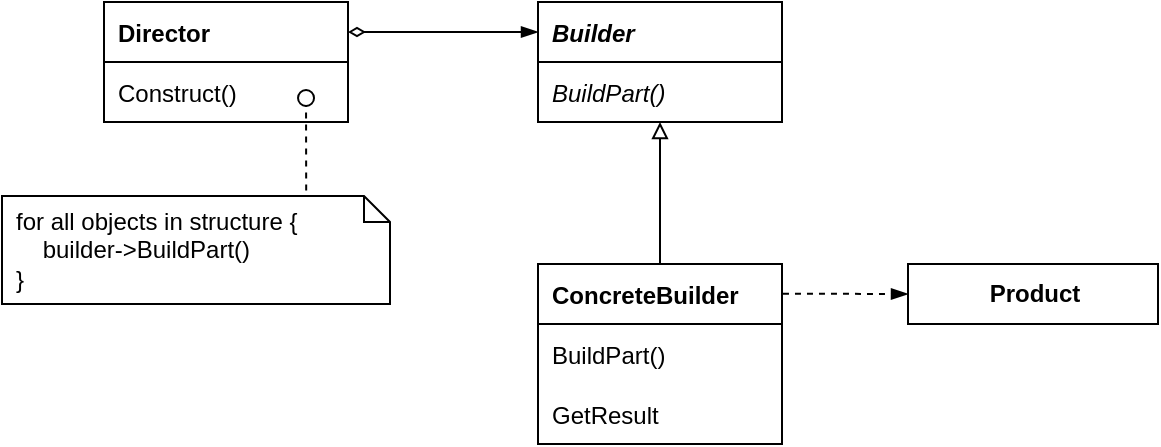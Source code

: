 <mxfile version="20.3.0" type="device"><diagram id="Go7ODr88gcL93da7TFws" name="Page-1"><mxGraphModel dx="814" dy="537" grid="0" gridSize="10" guides="1" tooltips="1" connect="1" arrows="1" fold="1" page="1" pageScale="1" pageWidth="827" pageHeight="1169" background="none" math="0" shadow="0"><root><mxCell id="0"/><mxCell id="1" parent="0"/><mxCell id="vk3lXEbNSYJ03y51nUR9-1" value="Director" style="swimlane;fontStyle=1;childLayout=stackLayout;horizontal=1;startSize=30;fillColor=none;horizontalStack=0;resizeParent=1;resizeParentMax=0;resizeLast=0;collapsible=0;marginBottom=0;fontSize=12;swimlaneHead=1;swimlaneBody=1;connectable=1;allowArrows=1;dropTarget=1;align=left;spacingLeft=5;" parent="1" vertex="1"><mxGeometry x="144" y="60" width="122" height="60" as="geometry"><mxRectangle x="245" y="370" width="90" height="26" as="alternateBounds"/></mxGeometry></mxCell><mxCell id="vk3lXEbNSYJ03y51nUR9-2" value="Construct()" style="text;strokeColor=none;fillColor=none;align=left;verticalAlign=middle;spacingLeft=5;spacingRight=4;overflow=hidden;rotatable=0;points=[[0,0.5],[1,0.5]];portConstraint=eastwest;fontSize=12;fontStyle=0" parent="vk3lXEbNSYJ03y51nUR9-1" vertex="1"><mxGeometry y="30" width="122" height="30" as="geometry"/></mxCell><mxCell id="vk3lXEbNSYJ03y51nUR9-4" value="Builder" style="swimlane;fontStyle=3;childLayout=stackLayout;horizontal=1;startSize=30;fillColor=none;horizontalStack=0;resizeParent=1;resizeParentMax=0;resizeLast=0;collapsible=0;marginBottom=0;fontSize=12;swimlaneHead=1;swimlaneBody=1;connectable=1;allowArrows=1;dropTarget=1;align=left;spacingLeft=5;" parent="1" vertex="1"><mxGeometry x="361" y="60" width="122" height="60" as="geometry"><mxRectangle x="245" y="370" width="90" height="26" as="alternateBounds"/></mxGeometry></mxCell><mxCell id="vk3lXEbNSYJ03y51nUR9-5" value="BuildPart()" style="text;strokeColor=none;fillColor=none;align=left;verticalAlign=middle;spacingLeft=5;spacingRight=4;overflow=hidden;rotatable=0;points=[[0,0.5],[1,0.5]];portConstraint=eastwest;fontSize=12;fontStyle=2;connectable=0;" parent="vk3lXEbNSYJ03y51nUR9-4" vertex="1"><mxGeometry y="30" width="122" height="30" as="geometry"/></mxCell><mxCell id="gD9x5CeY8IyswS_UqexL-1" value="" style="html=1;verticalAlign=bottom;labelBackgroundColor=none;endArrow=oval;endFill=0;endSize=8;rounded=0;fontSize=12;exitX=0.784;exitY=-0.051;exitDx=0;exitDy=0;exitPerimeter=0;anchorPointDirection=0;dashed=1;entryX=0.828;entryY=0.6;entryDx=0;entryDy=0;entryPerimeter=0;" edge="1" parent="1" source="gD9x5CeY8IyswS_UqexL-2" target="vk3lXEbNSYJ03y51nUR9-2"><mxGeometry width="160" relative="1" as="geometry"><mxPoint x="205" y="162" as="sourcePoint"/><mxPoint x="81" y="162" as="targetPoint"/></mxGeometry></mxCell><mxCell id="gD9x5CeY8IyswS_UqexL-2" value="for all objects in structure {&lt;br&gt;&amp;nbsp; &amp;nbsp; builder-&amp;gt;BuildPart()&lt;br&gt;}" style="shape=note2;boundedLbl=1;whiteSpace=wrap;html=1;size=13;verticalAlign=middle;align=left;spacingLeft=5;fontSize=12;startSize=30;fillColor=none;" vertex="1" parent="1"><mxGeometry x="93" y="157" width="194" height="54" as="geometry"/></mxCell><mxCell id="gD9x5CeY8IyswS_UqexL-4" value="ConcreteBuilder" style="swimlane;fontStyle=1;childLayout=stackLayout;horizontal=1;startSize=30;fillColor=none;horizontalStack=0;resizeParent=1;resizeParentMax=0;resizeLast=0;collapsible=0;marginBottom=0;fontSize=12;swimlaneHead=1;swimlaneBody=1;connectable=1;allowArrows=1;dropTarget=1;align=left;spacingLeft=5;" vertex="1" parent="1"><mxGeometry x="361" y="191" width="122" height="90" as="geometry"><mxRectangle x="245" y="370" width="90" height="26" as="alternateBounds"/></mxGeometry></mxCell><mxCell id="gD9x5CeY8IyswS_UqexL-5" value="BuildPart()" style="text;strokeColor=none;fillColor=none;align=left;verticalAlign=middle;spacingLeft=5;spacingRight=4;overflow=hidden;rotatable=0;points=[[0,0.5],[1,0.5]];portConstraint=eastwest;fontSize=12;fontStyle=0" vertex="1" parent="gD9x5CeY8IyswS_UqexL-4"><mxGeometry y="30" width="122" height="30" as="geometry"/></mxCell><mxCell id="gD9x5CeY8IyswS_UqexL-6" value="GetResult" style="text;strokeColor=none;fillColor=none;align=left;verticalAlign=middle;spacingLeft=5;spacingRight=4;overflow=hidden;rotatable=0;points=[[0,0.5],[1,0.5]];portConstraint=eastwest;fontSize=12;fontStyle=0" vertex="1" parent="gD9x5CeY8IyswS_UqexL-4"><mxGeometry y="60" width="122" height="30" as="geometry"/></mxCell><mxCell id="gD9x5CeY8IyswS_UqexL-7" value="" style="edgeStyle=orthogonalEdgeStyle;rounded=0;orthogonalLoop=1;jettySize=auto;html=1;fontSize=12;startSize=30;endArrow=block;endFill=0;exitX=0.5;exitY=0;exitDx=0;exitDy=0;entryX=0.5;entryY=1;entryDx=0;entryDy=0;" edge="1" parent="1" source="gD9x5CeY8IyswS_UqexL-4" target="vk3lXEbNSYJ03y51nUR9-4"><mxGeometry relative="1" as="geometry"><mxPoint x="538" y="47" as="sourcePoint"/><mxPoint x="411" y="121" as="targetPoint"/></mxGeometry></mxCell><mxCell id="gD9x5CeY8IyswS_UqexL-8" value="&lt;b&gt;Product&lt;/b&gt;" style="html=1;fontSize=12;startSize=25;arcSize=12;spacing=2;fillColor=none;" vertex="1" parent="1"><mxGeometry x="546" y="191" width="125" height="30" as="geometry"/></mxCell><mxCell id="gD9x5CeY8IyswS_UqexL-9" value="" style="endArrow=blockThin;html=1;rounded=0;endFill=1;entryX=0;entryY=0.5;entryDx=0;entryDy=0;dashed=1;exitX=1.004;exitY=0.165;exitDx=0;exitDy=0;exitPerimeter=0;" edge="1" parent="1" source="gD9x5CeY8IyswS_UqexL-4" target="gD9x5CeY8IyswS_UqexL-8"><mxGeometry width="50" height="50" relative="1" as="geometry"><mxPoint x="295" y="19" as="sourcePoint"/><mxPoint x="807" y="68" as="targetPoint"/></mxGeometry></mxCell><mxCell id="gD9x5CeY8IyswS_UqexL-10" value="" style="endArrow=blockThin;html=1;rounded=0;exitX=1;exitY=0.25;exitDx=0;exitDy=0;endFill=1;entryX=0;entryY=0.25;entryDx=0;entryDy=0;startArrow=diamondThin;startFill=0;" edge="1" parent="1" source="vk3lXEbNSYJ03y51nUR9-1" target="vk3lXEbNSYJ03y51nUR9-4"><mxGeometry width="50" height="50" relative="1" as="geometry"><mxPoint x="550.02" y="14" as="sourcePoint"/><mxPoint x="105.996" y="15.02" as="targetPoint"/></mxGeometry></mxCell></root></mxGraphModel></diagram></mxfile>